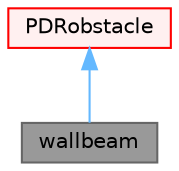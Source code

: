 digraph "wallbeam"
{
 // LATEX_PDF_SIZE
  bgcolor="transparent";
  edge [fontname=Helvetica,fontsize=10,labelfontname=Helvetica,labelfontsize=10];
  node [fontname=Helvetica,fontsize=10,shape=box,height=0.2,width=0.4];
  Node1 [id="Node000001",label="wallbeam",height=0.2,width=0.4,color="gray40", fillcolor="grey60", style="filled", fontcolor="black",tooltip="A wallbeam, selectable as wallbeam which is currently identical to a box (PDRobstacles::cuboid)"];
  Node2 -> Node1 [id="edge1_Node000001_Node000002",dir="back",color="steelblue1",style="solid",tooltip=" "];
  Node2 [id="Node000002",label="PDRobstacle",height=0.2,width=0.4,color="red", fillcolor="#FFF0F0", style="filled",URL="$classFoam_1_1PDRobstacle.html",tooltip="Obstacle definitions for PDR."];
}
